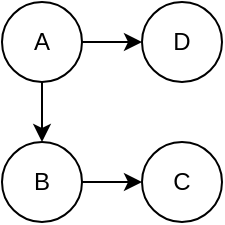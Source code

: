 <mxfile version="22.1.18" type="github">
  <diagram name="第 1 页" id="Kd_jHwJC47jbAASxfY0R">
    <mxGraphModel dx="1434" dy="786" grid="1" gridSize="10" guides="1" tooltips="1" connect="1" arrows="1" fold="1" page="1" pageScale="1" pageWidth="827" pageHeight="1169" math="0" shadow="0">
      <root>
        <mxCell id="0" />
        <mxCell id="1" parent="0" />
        <mxCell id="jyOYJjyolBDqR_RB8CqM-3" style="edgeStyle=orthogonalEdgeStyle;rounded=0;orthogonalLoop=1;jettySize=auto;html=1;exitX=0.5;exitY=1;exitDx=0;exitDy=0;" edge="1" parent="1" source="jyOYJjyolBDqR_RB8CqM-1" target="jyOYJjyolBDqR_RB8CqM-2">
          <mxGeometry relative="1" as="geometry" />
        </mxCell>
        <mxCell id="jyOYJjyolBDqR_RB8CqM-7" style="edgeStyle=orthogonalEdgeStyle;rounded=0;orthogonalLoop=1;jettySize=auto;html=1;" edge="1" parent="1" source="jyOYJjyolBDqR_RB8CqM-1" target="jyOYJjyolBDqR_RB8CqM-6">
          <mxGeometry relative="1" as="geometry" />
        </mxCell>
        <mxCell id="jyOYJjyolBDqR_RB8CqM-1" value="A" style="ellipse;whiteSpace=wrap;html=1;aspect=fixed;" vertex="1" parent="1">
          <mxGeometry x="250" y="220" width="40" height="40" as="geometry" />
        </mxCell>
        <mxCell id="jyOYJjyolBDqR_RB8CqM-5" style="edgeStyle=orthogonalEdgeStyle;rounded=0;orthogonalLoop=1;jettySize=auto;html=1;" edge="1" parent="1" source="jyOYJjyolBDqR_RB8CqM-2" target="jyOYJjyolBDqR_RB8CqM-4">
          <mxGeometry relative="1" as="geometry" />
        </mxCell>
        <mxCell id="jyOYJjyolBDqR_RB8CqM-2" value="B" style="ellipse;whiteSpace=wrap;html=1;aspect=fixed;" vertex="1" parent="1">
          <mxGeometry x="250" y="290" width="40" height="40" as="geometry" />
        </mxCell>
        <mxCell id="jyOYJjyolBDqR_RB8CqM-4" value="C" style="ellipse;whiteSpace=wrap;html=1;aspect=fixed;" vertex="1" parent="1">
          <mxGeometry x="320" y="290" width="40" height="40" as="geometry" />
        </mxCell>
        <mxCell id="jyOYJjyolBDqR_RB8CqM-6" value="D" style="ellipse;whiteSpace=wrap;html=1;aspect=fixed;" vertex="1" parent="1">
          <mxGeometry x="320" y="220" width="40" height="40" as="geometry" />
        </mxCell>
      </root>
    </mxGraphModel>
  </diagram>
</mxfile>
